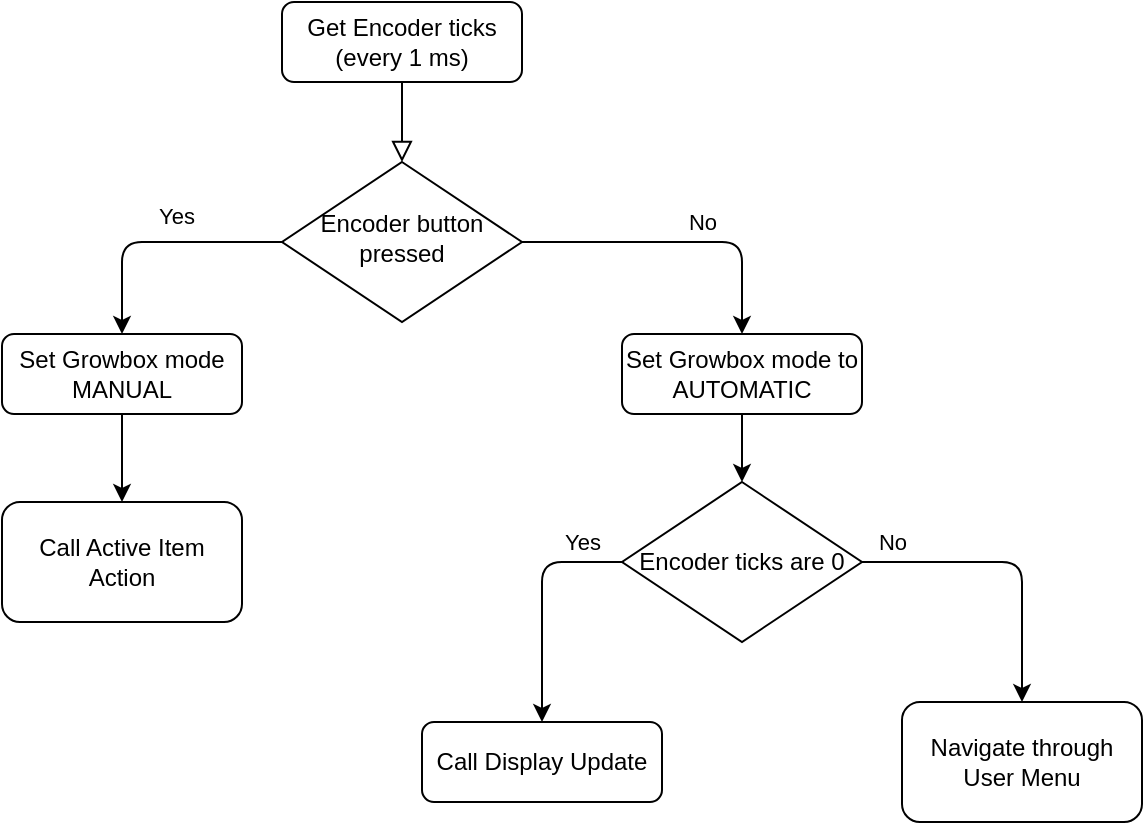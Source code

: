 <mxfile version="14.1.8" type="device"><diagram id="C5RBs43oDa-KdzZeNtuy" name="System User Interface Cycle Task"><mxGraphModel dx="1106" dy="910" grid="1" gridSize="10" guides="1" tooltips="1" connect="1" arrows="1" fold="1" page="1" pageScale="1" pageWidth="827" pageHeight="1169" math="0" shadow="0"><root><mxCell id="WIyWlLk6GJQsqaUBKTNV-0"/><mxCell id="WIyWlLk6GJQsqaUBKTNV-1" parent="WIyWlLk6GJQsqaUBKTNV-0"/><mxCell id="WIyWlLk6GJQsqaUBKTNV-2" value="" style="rounded=0;html=1;jettySize=auto;orthogonalLoop=1;fontSize=11;endArrow=block;endFill=0;endSize=8;strokeWidth=1;shadow=0;labelBackgroundColor=none;edgeStyle=orthogonalEdgeStyle;" parent="WIyWlLk6GJQsqaUBKTNV-1" source="WIyWlLk6GJQsqaUBKTNV-3" target="WIyWlLk6GJQsqaUBKTNV-6" edge="1"><mxGeometry relative="1" as="geometry"/></mxCell><mxCell id="WIyWlLk6GJQsqaUBKTNV-3" value="Get Encoder ticks (every 1 ms)" style="rounded=1;whiteSpace=wrap;html=1;fontSize=12;glass=0;strokeWidth=1;shadow=0;" parent="WIyWlLk6GJQsqaUBKTNV-1" vertex="1"><mxGeometry x="160" y="80" width="120" height="40" as="geometry"/></mxCell><mxCell id="WIyWlLk6GJQsqaUBKTNV-6" value="Encoder button pressed" style="rhombus;whiteSpace=wrap;html=1;shadow=0;fontFamily=Helvetica;fontSize=12;align=center;strokeWidth=1;spacing=6;spacingTop=-4;" parent="WIyWlLk6GJQsqaUBKTNV-1" vertex="1"><mxGeometry x="160" y="160" width="120" height="80" as="geometry"/></mxCell><mxCell id="WIyWlLk6GJQsqaUBKTNV-7" value="Set Growbox mode to AUTOMATIC" style="rounded=1;whiteSpace=wrap;html=1;fontSize=12;glass=0;strokeWidth=1;shadow=0;" parent="WIyWlLk6GJQsqaUBKTNV-1" vertex="1"><mxGeometry x="330" y="246" width="120" height="40" as="geometry"/></mxCell><mxCell id="a7mNv3hzvDdNMxwVW3jB-0" value="Encoder ticks are 0" style="rhombus;whiteSpace=wrap;html=1;" parent="WIyWlLk6GJQsqaUBKTNV-1" vertex="1"><mxGeometry x="330" y="320" width="120" height="80" as="geometry"/></mxCell><mxCell id="a7mNv3hzvDdNMxwVW3jB-1" value="" style="endArrow=classic;html=1;exitX=0.5;exitY=1;exitDx=0;exitDy=0;entryX=0.5;entryY=0;entryDx=0;entryDy=0;" parent="WIyWlLk6GJQsqaUBKTNV-1" source="WIyWlLk6GJQsqaUBKTNV-7" target="a7mNv3hzvDdNMxwVW3jB-0" edge="1"><mxGeometry width="50" height="50" relative="1" as="geometry"><mxPoint x="280" y="530" as="sourcePoint"/><mxPoint x="330" y="480" as="targetPoint"/></mxGeometry></mxCell><mxCell id="a7mNv3hzvDdNMxwVW3jB-2" value="" style="endArrow=classic;html=1;exitX=0;exitY=0.5;exitDx=0;exitDy=0;" parent="WIyWlLk6GJQsqaUBKTNV-1" source="a7mNv3hzvDdNMxwVW3jB-0" edge="1"><mxGeometry relative="1" as="geometry"><mxPoint x="290" y="360" as="sourcePoint"/><mxPoint x="290" y="440" as="targetPoint"/><Array as="points"><mxPoint x="290" y="360"/></Array></mxGeometry></mxCell><mxCell id="a7mNv3hzvDdNMxwVW3jB-3" value="Yes" style="edgeLabel;resizable=0;html=1;align=center;verticalAlign=middle;" parent="a7mNv3hzvDdNMxwVW3jB-2" connectable="0" vertex="1"><mxGeometry relative="1" as="geometry"><mxPoint x="20" y="-30" as="offset"/></mxGeometry></mxCell><mxCell id="a7mNv3hzvDdNMxwVW3jB-4" value="Call Display Update" style="rounded=1;whiteSpace=wrap;html=1;" parent="WIyWlLk6GJQsqaUBKTNV-1" vertex="1"><mxGeometry x="230" y="440" width="120" height="40" as="geometry"/></mxCell><mxCell id="a7mNv3hzvDdNMxwVW3jB-5" value="Navigate through User Menu" style="rounded=1;whiteSpace=wrap;html=1;" parent="WIyWlLk6GJQsqaUBKTNV-1" vertex="1"><mxGeometry x="470" y="430" width="120" height="60" as="geometry"/></mxCell><mxCell id="a7mNv3hzvDdNMxwVW3jB-6" value="&lt;br&gt;" style="endArrow=classic;html=1;exitX=1;exitY=0.5;exitDx=0;exitDy=0;entryX=0.5;entryY=0;entryDx=0;entryDy=0;" parent="WIyWlLk6GJQsqaUBKTNV-1" source="a7mNv3hzvDdNMxwVW3jB-0" target="a7mNv3hzvDdNMxwVW3jB-5" edge="1"><mxGeometry relative="1" as="geometry"><mxPoint x="520" y="360" as="sourcePoint"/><mxPoint x="480" y="440" as="targetPoint"/><Array as="points"><mxPoint x="530" y="360"/></Array></mxGeometry></mxCell><mxCell id="a7mNv3hzvDdNMxwVW3jB-7" value="No" style="edgeLabel;resizable=0;html=1;align=center;verticalAlign=middle;" parent="a7mNv3hzvDdNMxwVW3jB-6" connectable="0" vertex="1"><mxGeometry relative="1" as="geometry"><mxPoint x="-60" y="-10" as="offset"/></mxGeometry></mxCell><mxCell id="a7mNv3hzvDdNMxwVW3jB-8" value="" style="endArrow=classic;html=1;exitX=0;exitY=0.5;exitDx=0;exitDy=0;entryX=0.5;entryY=0;entryDx=0;entryDy=0;" parent="WIyWlLk6GJQsqaUBKTNV-1" target="a7mNv3hzvDdNMxwVW3jB-12" edge="1"><mxGeometry relative="1" as="geometry"><mxPoint x="160" y="200" as="sourcePoint"/><mxPoint x="120" y="250" as="targetPoint"/><Array as="points"><mxPoint x="80" y="200"/></Array></mxGeometry></mxCell><mxCell id="a7mNv3hzvDdNMxwVW3jB-9" value="Yes" style="edgeLabel;resizable=0;html=1;align=center;verticalAlign=middle;" parent="a7mNv3hzvDdNMxwVW3jB-8" connectable="0" vertex="1"><mxGeometry relative="1" as="geometry"><mxPoint x="10" y="-12.76" as="offset"/></mxGeometry></mxCell><mxCell id="a7mNv3hzvDdNMxwVW3jB-10" value="&lt;br&gt;" style="endArrow=classic;html=1;exitX=1;exitY=0.5;exitDx=0;exitDy=0;entryX=0.5;entryY=0;entryDx=0;entryDy=0;" parent="WIyWlLk6GJQsqaUBKTNV-1" target="WIyWlLk6GJQsqaUBKTNV-7" edge="1"><mxGeometry relative="1" as="geometry"><mxPoint x="280" y="200" as="sourcePoint"/><mxPoint x="360" y="270" as="targetPoint"/><Array as="points"><mxPoint x="390" y="200"/></Array></mxGeometry></mxCell><mxCell id="a7mNv3hzvDdNMxwVW3jB-11" value="No" style="edgeLabel;resizable=0;html=1;align=center;verticalAlign=middle;" parent="a7mNv3hzvDdNMxwVW3jB-10" connectable="0" vertex="1"><mxGeometry relative="1" as="geometry"><mxPoint x="12.07" y="-10" as="offset"/></mxGeometry></mxCell><mxCell id="a7mNv3hzvDdNMxwVW3jB-12" value="Set Growbox mode MANUAL" style="rounded=1;whiteSpace=wrap;html=1;" parent="WIyWlLk6GJQsqaUBKTNV-1" vertex="1"><mxGeometry x="20" y="246" width="120" height="40" as="geometry"/></mxCell><mxCell id="a7mNv3hzvDdNMxwVW3jB-13" value="Call Active Item Action" style="rounded=1;whiteSpace=wrap;html=1;" parent="WIyWlLk6GJQsqaUBKTNV-1" vertex="1"><mxGeometry x="20" y="330" width="120" height="60" as="geometry"/></mxCell><mxCell id="a7mNv3hzvDdNMxwVW3jB-14" value="" style="endArrow=classic;html=1;exitX=0.5;exitY=1;exitDx=0;exitDy=0;entryX=0.5;entryY=0;entryDx=0;entryDy=0;" parent="WIyWlLk6GJQsqaUBKTNV-1" source="a7mNv3hzvDdNMxwVW3jB-12" target="a7mNv3hzvDdNMxwVW3jB-13" edge="1"><mxGeometry width="50" height="50" relative="1" as="geometry"><mxPoint x="110" y="420" as="sourcePoint"/><mxPoint x="160" y="370" as="targetPoint"/></mxGeometry></mxCell></root></mxGraphModel></diagram></mxfile>